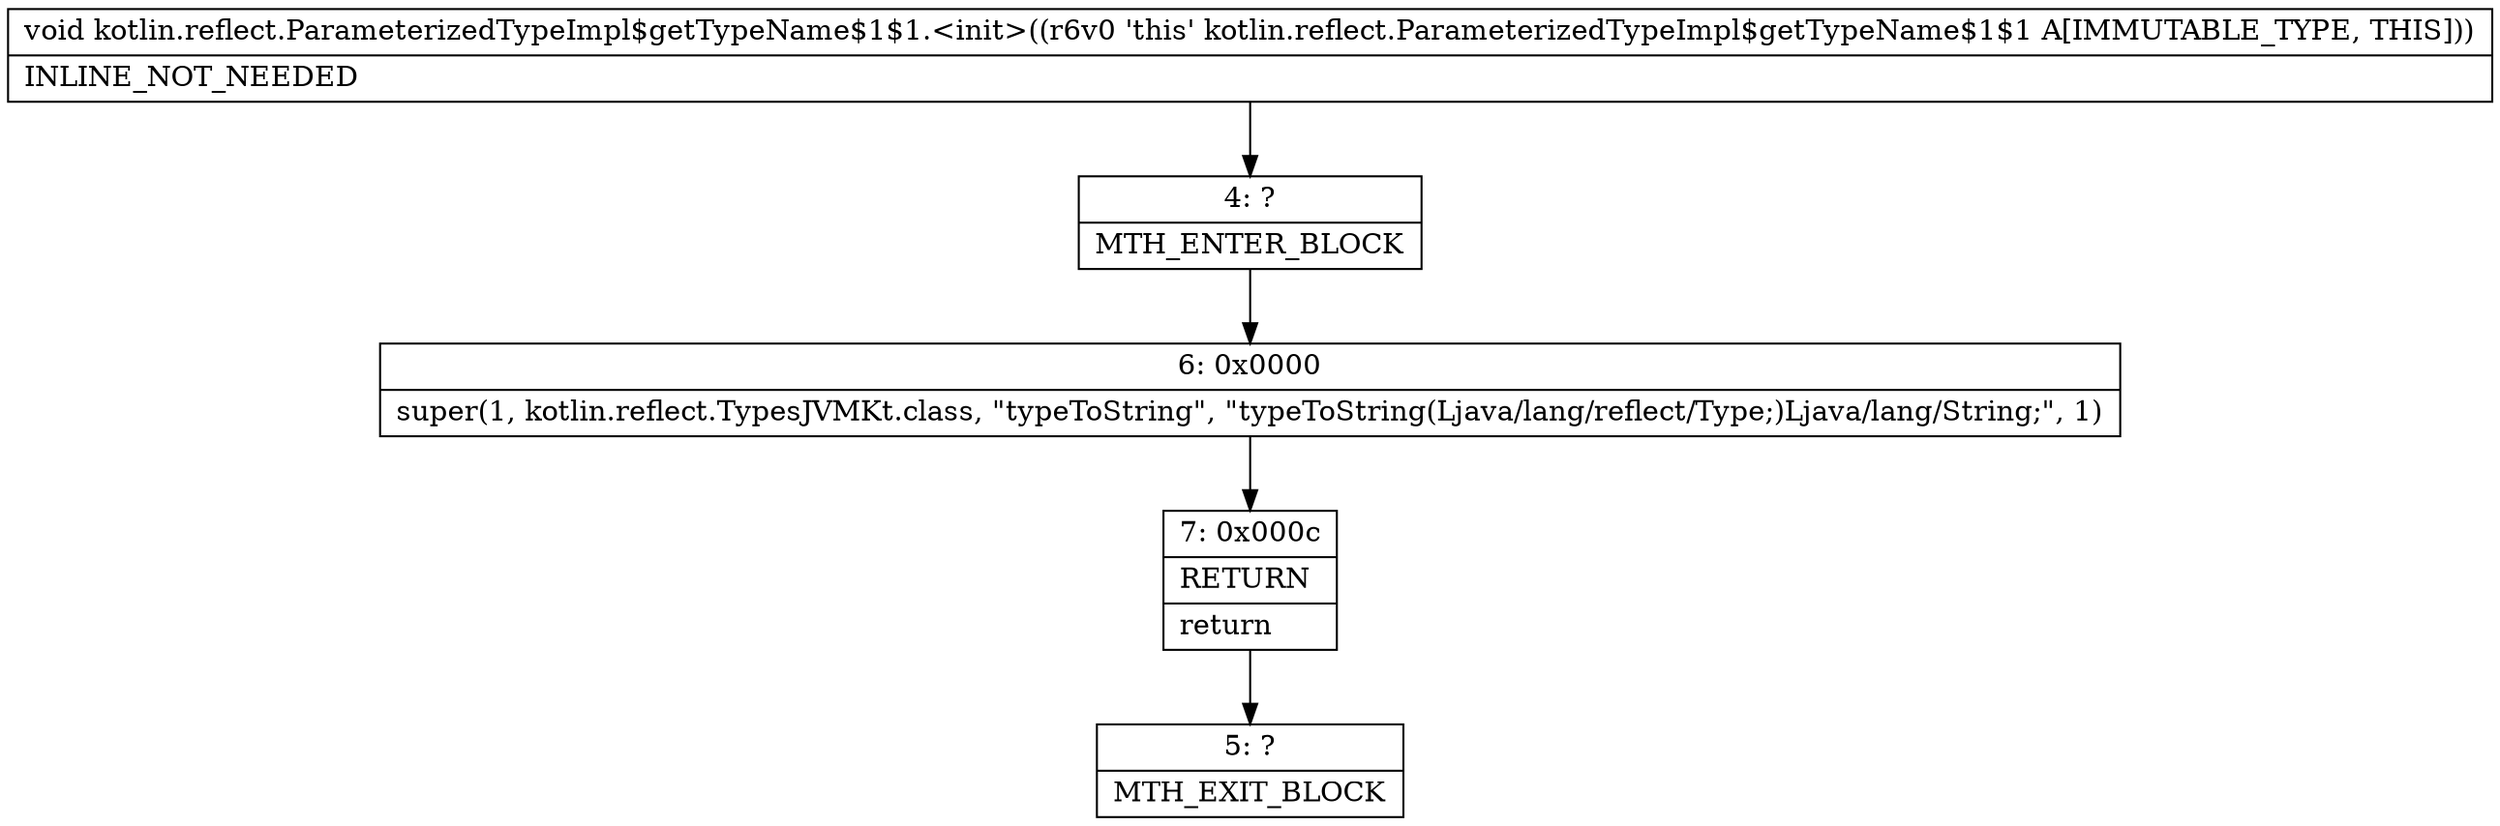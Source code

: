 digraph "CFG forkotlin.reflect.ParameterizedTypeImpl$getTypeName$1$1.\<init\>()V" {
Node_4 [shape=record,label="{4\:\ ?|MTH_ENTER_BLOCK\l}"];
Node_6 [shape=record,label="{6\:\ 0x0000|super(1, kotlin.reflect.TypesJVMKt.class, \"typeToString\", \"typeToString(Ljava\/lang\/reflect\/Type;)Ljava\/lang\/String;\", 1)\l}"];
Node_7 [shape=record,label="{7\:\ 0x000c|RETURN\l|return\l}"];
Node_5 [shape=record,label="{5\:\ ?|MTH_EXIT_BLOCK\l}"];
MethodNode[shape=record,label="{void kotlin.reflect.ParameterizedTypeImpl$getTypeName$1$1.\<init\>((r6v0 'this' kotlin.reflect.ParameterizedTypeImpl$getTypeName$1$1 A[IMMUTABLE_TYPE, THIS]))  | INLINE_NOT_NEEDED\l}"];
MethodNode -> Node_4;Node_4 -> Node_6;
Node_6 -> Node_7;
Node_7 -> Node_5;
}

